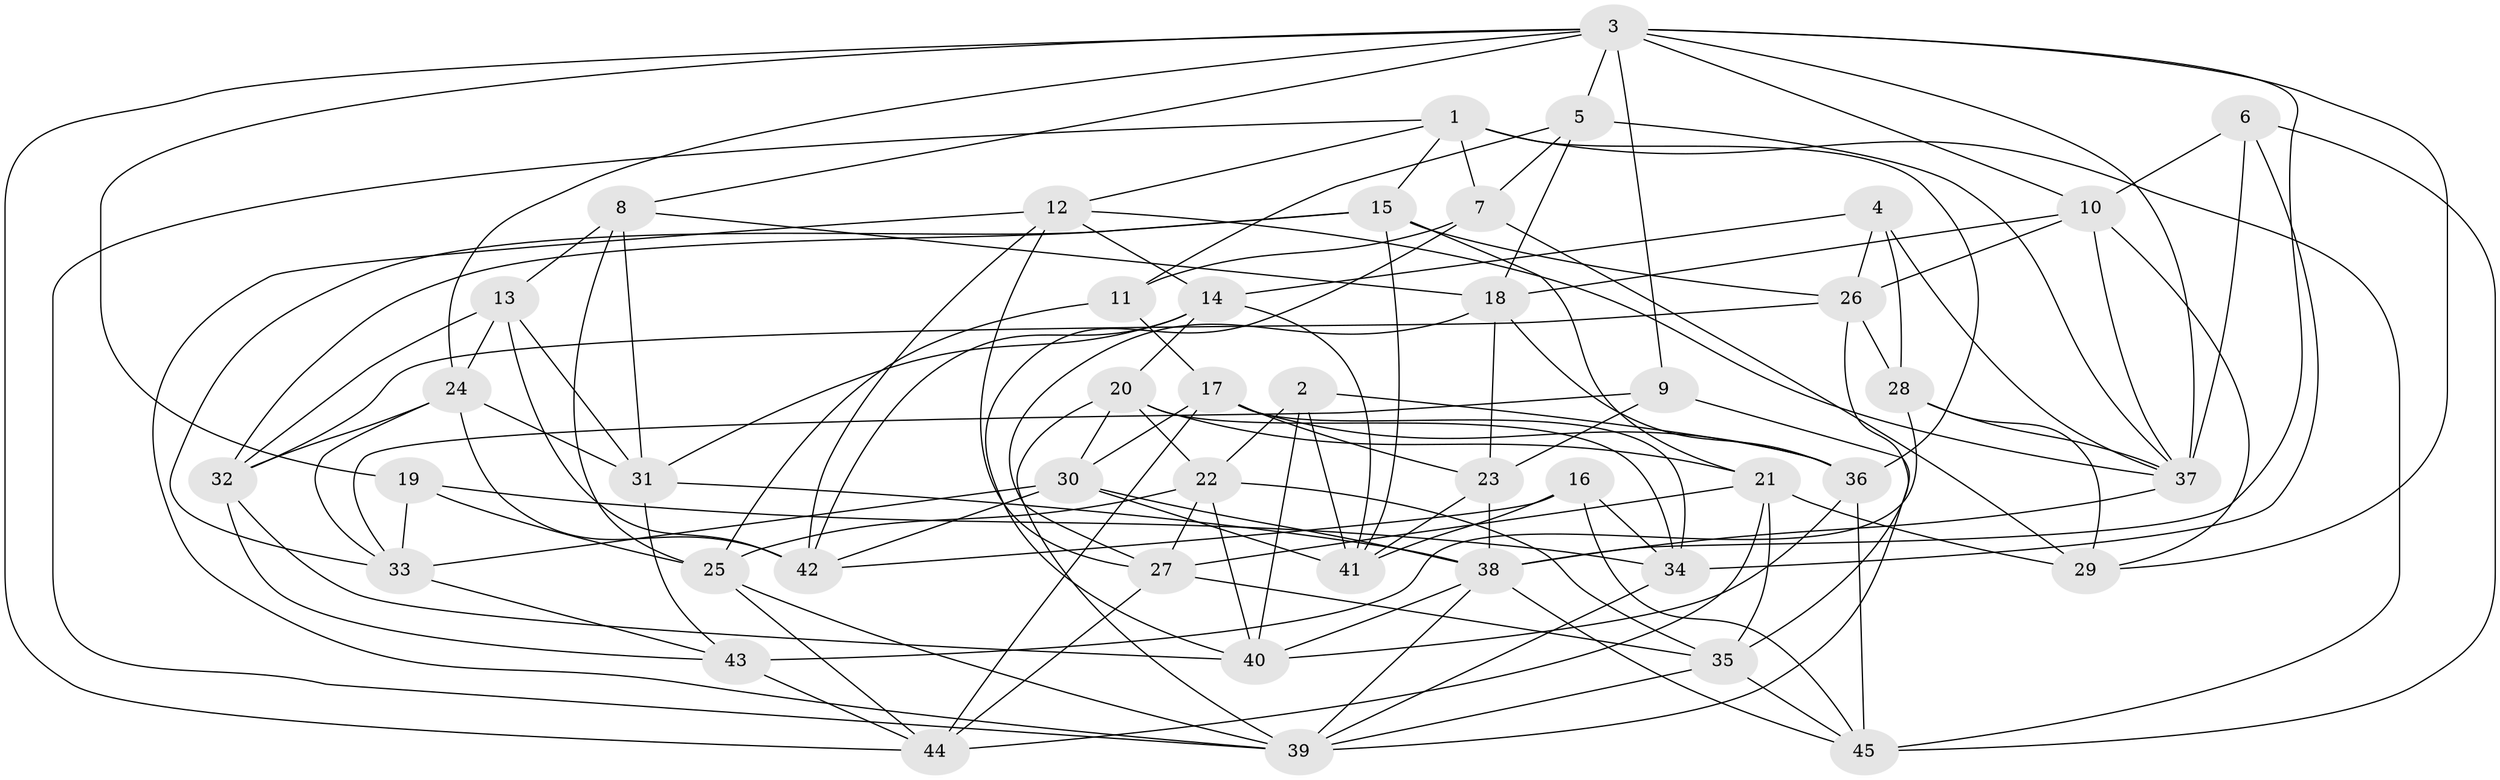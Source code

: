 // original degree distribution, {4: 1.0}
// Generated by graph-tools (version 1.1) at 2025/26/03/09/25 03:26:52]
// undirected, 45 vertices, 129 edges
graph export_dot {
graph [start="1"]
  node [color=gray90,style=filled];
  1;
  2;
  3;
  4;
  5;
  6;
  7;
  8;
  9;
  10;
  11;
  12;
  13;
  14;
  15;
  16;
  17;
  18;
  19;
  20;
  21;
  22;
  23;
  24;
  25;
  26;
  27;
  28;
  29;
  30;
  31;
  32;
  33;
  34;
  35;
  36;
  37;
  38;
  39;
  40;
  41;
  42;
  43;
  44;
  45;
  1 -- 7 [weight=1.0];
  1 -- 12 [weight=1.0];
  1 -- 15 [weight=1.0];
  1 -- 36 [weight=1.0];
  1 -- 39 [weight=1.0];
  1 -- 45 [weight=1.0];
  2 -- 22 [weight=1.0];
  2 -- 36 [weight=1.0];
  2 -- 40 [weight=1.0];
  2 -- 41 [weight=1.0];
  3 -- 5 [weight=1.0];
  3 -- 8 [weight=1.0];
  3 -- 9 [weight=1.0];
  3 -- 10 [weight=1.0];
  3 -- 19 [weight=1.0];
  3 -- 24 [weight=1.0];
  3 -- 29 [weight=1.0];
  3 -- 37 [weight=1.0];
  3 -- 38 [weight=1.0];
  3 -- 44 [weight=1.0];
  4 -- 14 [weight=1.0];
  4 -- 26 [weight=1.0];
  4 -- 28 [weight=1.0];
  4 -- 37 [weight=1.0];
  5 -- 7 [weight=1.0];
  5 -- 11 [weight=1.0];
  5 -- 18 [weight=1.0];
  5 -- 37 [weight=2.0];
  6 -- 10 [weight=1.0];
  6 -- 34 [weight=1.0];
  6 -- 37 [weight=1.0];
  6 -- 45 [weight=1.0];
  7 -- 11 [weight=1.0];
  7 -- 29 [weight=2.0];
  7 -- 40 [weight=1.0];
  8 -- 13 [weight=2.0];
  8 -- 18 [weight=1.0];
  8 -- 25 [weight=1.0];
  8 -- 31 [weight=1.0];
  9 -- 23 [weight=1.0];
  9 -- 33 [weight=1.0];
  9 -- 39 [weight=1.0];
  10 -- 18 [weight=1.0];
  10 -- 26 [weight=1.0];
  10 -- 29 [weight=1.0];
  10 -- 37 [weight=1.0];
  11 -- 17 [weight=1.0];
  11 -- 25 [weight=1.0];
  12 -- 14 [weight=1.0];
  12 -- 27 [weight=1.0];
  12 -- 37 [weight=1.0];
  12 -- 39 [weight=1.0];
  12 -- 42 [weight=1.0];
  13 -- 24 [weight=1.0];
  13 -- 31 [weight=1.0];
  13 -- 32 [weight=1.0];
  13 -- 42 [weight=1.0];
  14 -- 20 [weight=1.0];
  14 -- 31 [weight=1.0];
  14 -- 41 [weight=1.0];
  14 -- 42 [weight=1.0];
  15 -- 21 [weight=1.0];
  15 -- 26 [weight=1.0];
  15 -- 32 [weight=1.0];
  15 -- 33 [weight=1.0];
  15 -- 41 [weight=1.0];
  16 -- 34 [weight=1.0];
  16 -- 41 [weight=1.0];
  16 -- 42 [weight=1.0];
  16 -- 45 [weight=1.0];
  17 -- 23 [weight=1.0];
  17 -- 30 [weight=1.0];
  17 -- 34 [weight=1.0];
  17 -- 36 [weight=1.0];
  17 -- 44 [weight=1.0];
  18 -- 23 [weight=1.0];
  18 -- 27 [weight=1.0];
  18 -- 36 [weight=1.0];
  19 -- 25 [weight=1.0];
  19 -- 33 [weight=1.0];
  19 -- 34 [weight=1.0];
  20 -- 21 [weight=1.0];
  20 -- 22 [weight=1.0];
  20 -- 30 [weight=1.0];
  20 -- 34 [weight=1.0];
  20 -- 39 [weight=1.0];
  21 -- 27 [weight=1.0];
  21 -- 29 [weight=1.0];
  21 -- 35 [weight=1.0];
  21 -- 44 [weight=1.0];
  22 -- 25 [weight=1.0];
  22 -- 27 [weight=1.0];
  22 -- 35 [weight=1.0];
  22 -- 40 [weight=1.0];
  23 -- 38 [weight=2.0];
  23 -- 41 [weight=1.0];
  24 -- 31 [weight=1.0];
  24 -- 32 [weight=1.0];
  24 -- 33 [weight=1.0];
  24 -- 42 [weight=1.0];
  25 -- 39 [weight=1.0];
  25 -- 44 [weight=1.0];
  26 -- 28 [weight=1.0];
  26 -- 32 [weight=1.0];
  26 -- 35 [weight=1.0];
  27 -- 35 [weight=1.0];
  27 -- 44 [weight=1.0];
  28 -- 29 [weight=1.0];
  28 -- 37 [weight=1.0];
  28 -- 43 [weight=2.0];
  30 -- 33 [weight=1.0];
  30 -- 38 [weight=1.0];
  30 -- 41 [weight=1.0];
  30 -- 42 [weight=1.0];
  31 -- 38 [weight=1.0];
  31 -- 43 [weight=1.0];
  32 -- 40 [weight=1.0];
  32 -- 43 [weight=1.0];
  33 -- 43 [weight=1.0];
  34 -- 39 [weight=1.0];
  35 -- 39 [weight=1.0];
  35 -- 45 [weight=1.0];
  36 -- 40 [weight=1.0];
  36 -- 45 [weight=1.0];
  37 -- 38 [weight=2.0];
  38 -- 39 [weight=1.0];
  38 -- 40 [weight=1.0];
  38 -- 45 [weight=1.0];
  43 -- 44 [weight=1.0];
}
